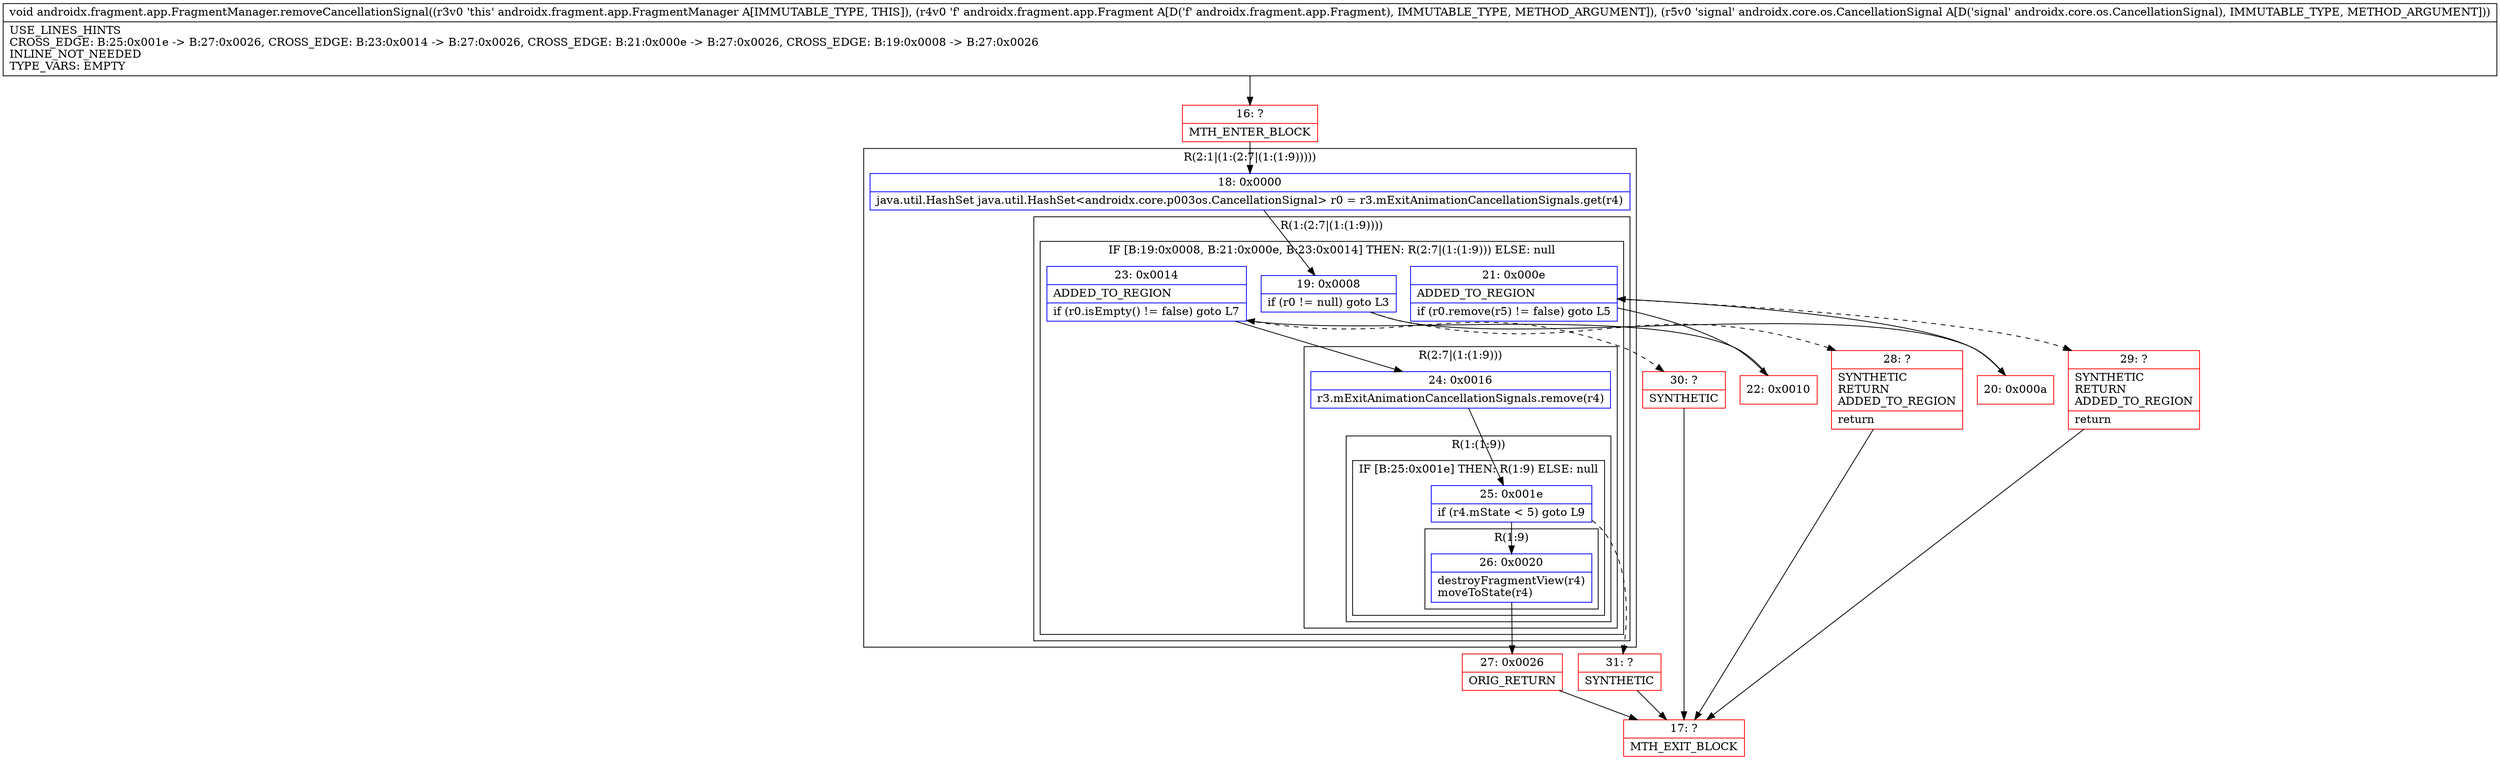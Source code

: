 digraph "CFG forandroidx.fragment.app.FragmentManager.removeCancellationSignal(Landroidx\/fragment\/app\/Fragment;Landroidx\/core\/os\/CancellationSignal;)V" {
subgraph cluster_Region_1577757417 {
label = "R(2:1|(1:(2:7|(1:(1:9)))))";
node [shape=record,color=blue];
Node_18 [shape=record,label="{18\:\ 0x0000|java.util.HashSet java.util.HashSet\<androidx.core.p003os.CancellationSignal\> r0 = r3.mExitAnimationCancellationSignals.get(r4)\l}"];
subgraph cluster_Region_762268668 {
label = "R(1:(2:7|(1:(1:9))))";
node [shape=record,color=blue];
subgraph cluster_IfRegion_1495305812 {
label = "IF [B:19:0x0008, B:21:0x000e, B:23:0x0014] THEN: R(2:7|(1:(1:9))) ELSE: null";
node [shape=record,color=blue];
Node_19 [shape=record,label="{19\:\ 0x0008|if (r0 != null) goto L3\l}"];
Node_21 [shape=record,label="{21\:\ 0x000e|ADDED_TO_REGION\l|if (r0.remove(r5) != false) goto L5\l}"];
Node_23 [shape=record,label="{23\:\ 0x0014|ADDED_TO_REGION\l|if (r0.isEmpty() != false) goto L7\l}"];
subgraph cluster_Region_502680257 {
label = "R(2:7|(1:(1:9)))";
node [shape=record,color=blue];
Node_24 [shape=record,label="{24\:\ 0x0016|r3.mExitAnimationCancellationSignals.remove(r4)\l}"];
subgraph cluster_Region_174566368 {
label = "R(1:(1:9))";
node [shape=record,color=blue];
subgraph cluster_IfRegion_1152516721 {
label = "IF [B:25:0x001e] THEN: R(1:9) ELSE: null";
node [shape=record,color=blue];
Node_25 [shape=record,label="{25\:\ 0x001e|if (r4.mState \< 5) goto L9\l}"];
subgraph cluster_Region_332763568 {
label = "R(1:9)";
node [shape=record,color=blue];
Node_26 [shape=record,label="{26\:\ 0x0020|destroyFragmentView(r4)\lmoveToState(r4)\l}"];
}
}
}
}
}
}
}
Node_16 [shape=record,color=red,label="{16\:\ ?|MTH_ENTER_BLOCK\l}"];
Node_20 [shape=record,color=red,label="{20\:\ 0x000a}"];
Node_22 [shape=record,color=red,label="{22\:\ 0x0010}"];
Node_27 [shape=record,color=red,label="{27\:\ 0x0026|ORIG_RETURN\l}"];
Node_17 [shape=record,color=red,label="{17\:\ ?|MTH_EXIT_BLOCK\l}"];
Node_31 [shape=record,color=red,label="{31\:\ ?|SYNTHETIC\l}"];
Node_30 [shape=record,color=red,label="{30\:\ ?|SYNTHETIC\l}"];
Node_29 [shape=record,color=red,label="{29\:\ ?|SYNTHETIC\lRETURN\lADDED_TO_REGION\l|return\l}"];
Node_28 [shape=record,color=red,label="{28\:\ ?|SYNTHETIC\lRETURN\lADDED_TO_REGION\l|return\l}"];
MethodNode[shape=record,label="{void androidx.fragment.app.FragmentManager.removeCancellationSignal((r3v0 'this' androidx.fragment.app.FragmentManager A[IMMUTABLE_TYPE, THIS]), (r4v0 'f' androidx.fragment.app.Fragment A[D('f' androidx.fragment.app.Fragment), IMMUTABLE_TYPE, METHOD_ARGUMENT]), (r5v0 'signal' androidx.core.os.CancellationSignal A[D('signal' androidx.core.os.CancellationSignal), IMMUTABLE_TYPE, METHOD_ARGUMENT]))  | USE_LINES_HINTS\lCROSS_EDGE: B:25:0x001e \-\> B:27:0x0026, CROSS_EDGE: B:23:0x0014 \-\> B:27:0x0026, CROSS_EDGE: B:21:0x000e \-\> B:27:0x0026, CROSS_EDGE: B:19:0x0008 \-\> B:27:0x0026\lINLINE_NOT_NEEDED\lTYPE_VARS: EMPTY\l}"];
MethodNode -> Node_16;Node_18 -> Node_19;
Node_19 -> Node_20;
Node_19 -> Node_28[style=dashed];
Node_21 -> Node_22;
Node_21 -> Node_29[style=dashed];
Node_23 -> Node_24;
Node_23 -> Node_30[style=dashed];
Node_24 -> Node_25;
Node_25 -> Node_26;
Node_25 -> Node_31[style=dashed];
Node_26 -> Node_27;
Node_16 -> Node_18;
Node_20 -> Node_21;
Node_22 -> Node_23;
Node_27 -> Node_17;
Node_31 -> Node_17;
Node_30 -> Node_17;
Node_29 -> Node_17;
Node_28 -> Node_17;
}

